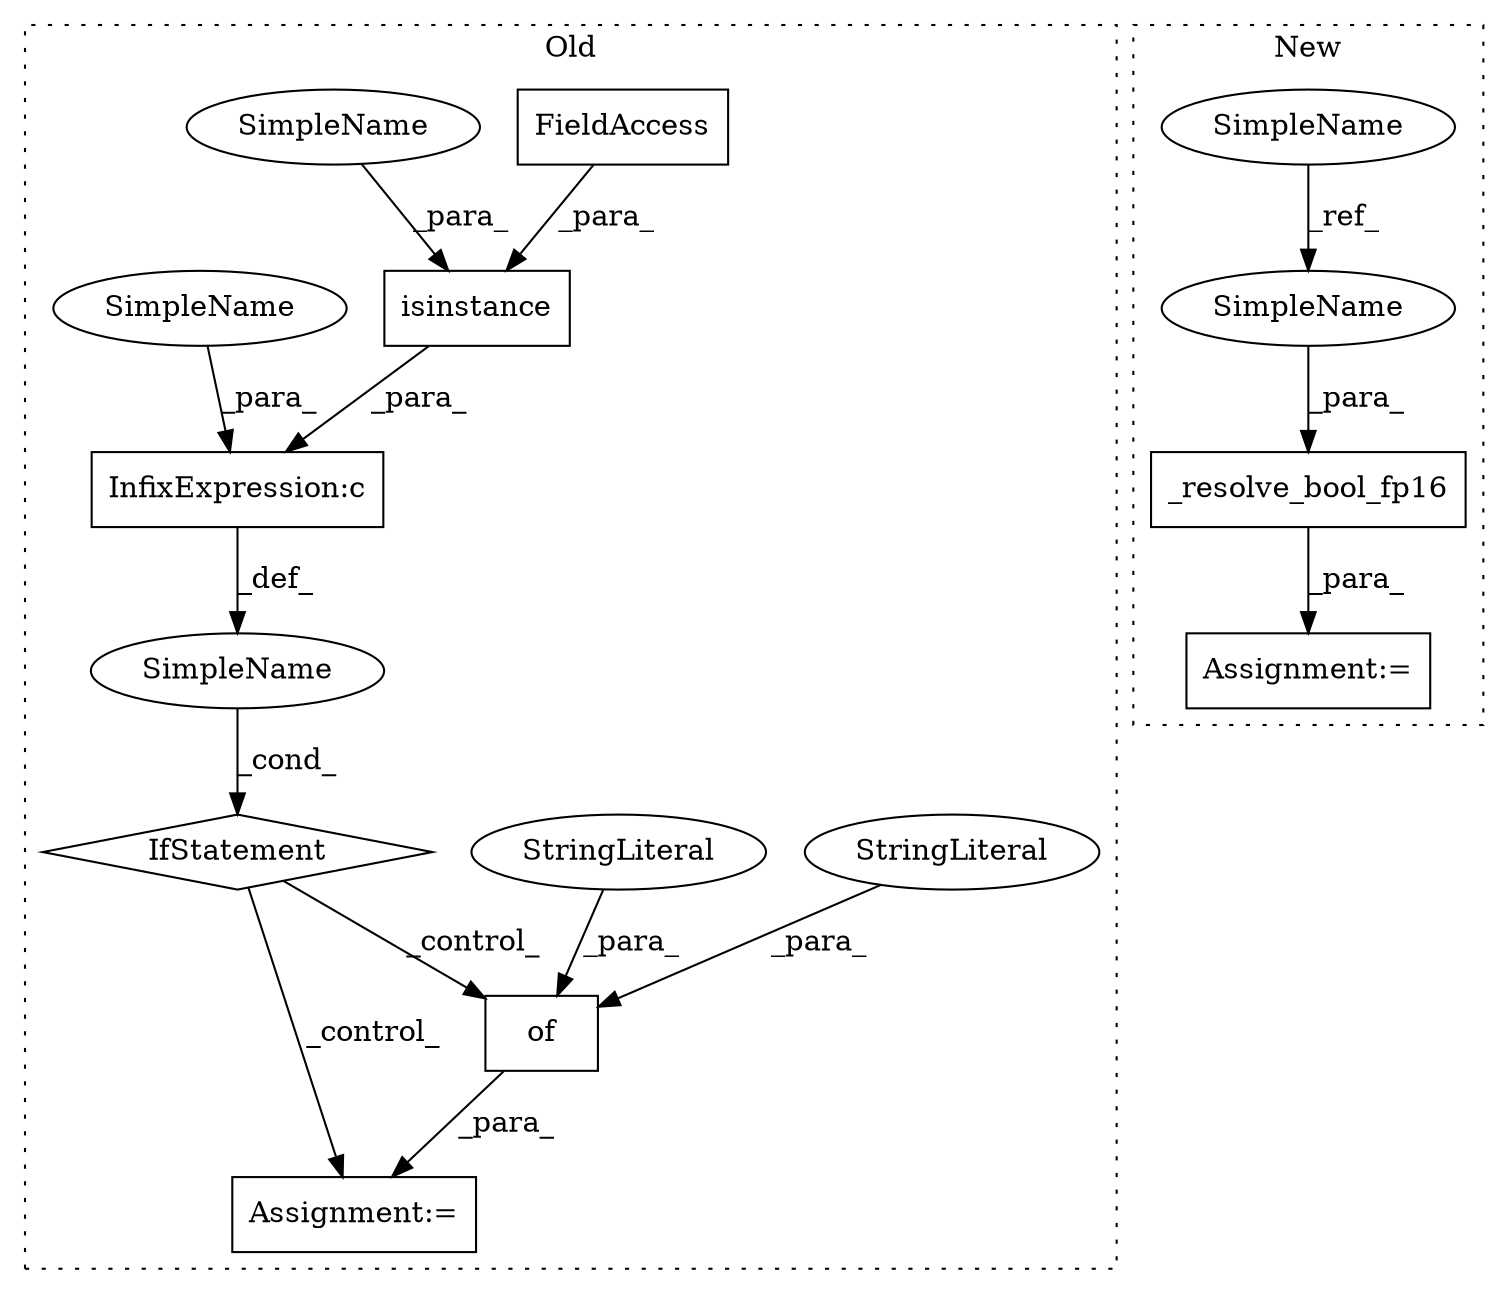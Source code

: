 digraph G {
subgraph cluster0 {
1 [label="isinstance" a="32" s="3068,3088" l="11,1" shape="box"];
3 [label="InfixExpression:c" a="27" s="3089" l="4" shape="box"];
4 [label="FieldAccess" a="22" s="3084" l="4" shape="box"];
5 [label="IfStatement" a="25" s="3064,3097" l="4,2" shape="diamond"];
6 [label="SimpleName" a="42" s="" l="" shape="ellipse"];
7 [label="Assignment:=" a="7" s="3111" l="1" shape="box"];
10 [label="of" a="32" s="3116,3135" l="3,1" shape="box"];
11 [label="StringLiteral" a="45" s="3119" l="11" shape="ellipse"];
12 [label="StringLiteral" a="45" s="3131" l="4" shape="ellipse"];
14 [label="SimpleName" a="42" s="3079" l="4" shape="ellipse"];
15 [label="SimpleName" a="42" s="3093" l="4" shape="ellipse"];
label = "Old";
style="dotted";
}
subgraph cluster1 {
2 [label="_resolve_bool_fp16" a="32" s="3376,3399" l="19,1" shape="box"];
8 [label="Assignment:=" a="7" s="3375" l="1" shape="box"];
9 [label="SimpleName" a="42" s="3298" l="4" shape="ellipse"];
13 [label="SimpleName" a="42" s="3395" l="4" shape="ellipse"];
label = "New";
style="dotted";
}
1 -> 3 [label="_para_"];
2 -> 8 [label="_para_"];
3 -> 6 [label="_def_"];
4 -> 1 [label="_para_"];
5 -> 10 [label="_control_"];
5 -> 7 [label="_control_"];
6 -> 5 [label="_cond_"];
9 -> 13 [label="_ref_"];
10 -> 7 [label="_para_"];
11 -> 10 [label="_para_"];
12 -> 10 [label="_para_"];
13 -> 2 [label="_para_"];
14 -> 1 [label="_para_"];
15 -> 3 [label="_para_"];
}